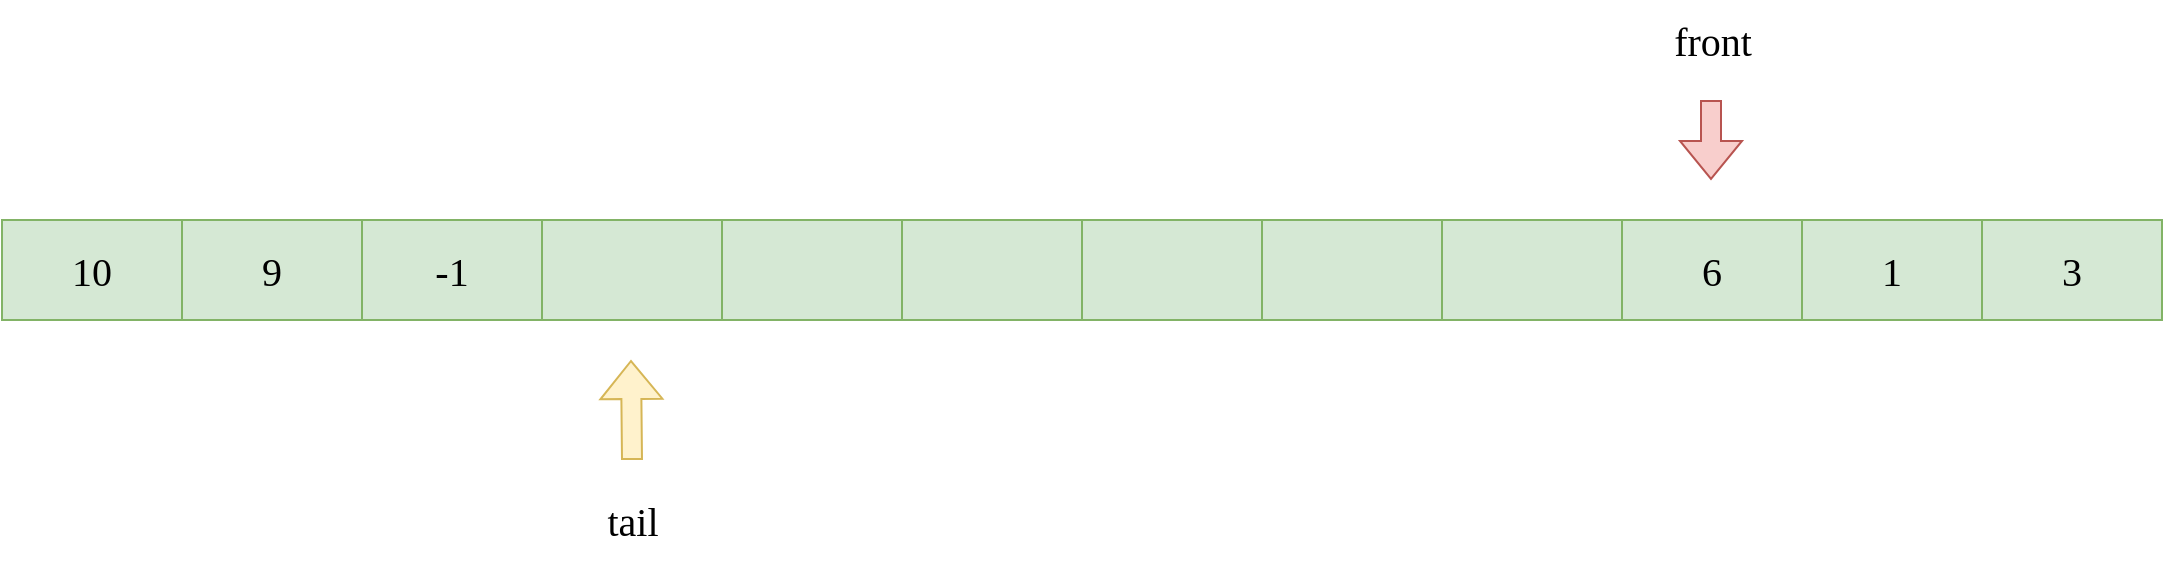 <mxfile version="20.2.3" type="device"><diagram id="E6mF8gN-AaRTJjgoNrtu" name="第 1 页"><mxGraphModel dx="1209" dy="852" grid="1" gridSize="10" guides="1" tooltips="1" connect="1" arrows="1" fold="1" page="1" pageScale="1" pageWidth="827" pageHeight="1169" math="0" shadow="0"><root><mxCell id="0"/><mxCell id="1" parent="0"/><mxCell id="XvL6Bz3mQmxl2px6WhqZ-1" value="10" style="rounded=0;whiteSpace=wrap;html=1;fontSize=20;fontFamily=Comic Sans MS;fillColor=#d5e8d4;strokeColor=#82b366;" vertex="1" parent="1"><mxGeometry x="240" y="280" width="90" height="50" as="geometry"/></mxCell><mxCell id="XvL6Bz3mQmxl2px6WhqZ-3" value="9" style="rounded=0;whiteSpace=wrap;html=1;fontSize=20;fontFamily=Comic Sans MS;fillColor=#d5e8d4;strokeColor=#82b366;" vertex="1" parent="1"><mxGeometry x="330" y="280" width="90" height="50" as="geometry"/></mxCell><mxCell id="XvL6Bz3mQmxl2px6WhqZ-4" value="-1" style="rounded=0;whiteSpace=wrap;html=1;fontSize=20;fontFamily=Comic Sans MS;fillColor=#d5e8d4;strokeColor=#82b366;" vertex="1" parent="1"><mxGeometry x="420" y="280" width="90" height="50" as="geometry"/></mxCell><mxCell id="XvL6Bz3mQmxl2px6WhqZ-5" value="" style="rounded=0;whiteSpace=wrap;fontSize=20;fontFamily=Comic Sans MS;fillColor=#d5e8d4;strokeColor=#82b366;html=1;" vertex="1" parent="1"><mxGeometry x="780" y="280" width="90" height="50" as="geometry"/></mxCell><mxCell id="XvL6Bz3mQmxl2px6WhqZ-6" value="" style="rounded=0;whiteSpace=wrap;fontSize=20;fontFamily=Comic Sans MS;fillColor=#d5e8d4;strokeColor=#82b366;html=1;" vertex="1" parent="1"><mxGeometry x="870" y="280" width="90" height="50" as="geometry"/></mxCell><mxCell id="XvL6Bz3mQmxl2px6WhqZ-7" value="" style="rounded=0;whiteSpace=wrap;html=1;fontSize=20;fontFamily=Comic Sans MS;fillColor=#d5e8d4;strokeColor=#82b366;" vertex="1" parent="1"><mxGeometry x="960" y="280" width="90" height="50" as="geometry"/></mxCell><mxCell id="XvL6Bz3mQmxl2px6WhqZ-8" value="" style="shape=flexArrow;endArrow=classic;html=1;rounded=0;fontFamily=Comic Sans MS;fontSize=20;fillColor=#f8cecc;strokeColor=#b85450;" edge="1" parent="1"><mxGeometry width="50" height="50" relative="1" as="geometry"><mxPoint x="1094.5" y="220" as="sourcePoint"/><mxPoint x="1094.5" y="260" as="targetPoint"/></mxGeometry></mxCell><mxCell id="XvL6Bz3mQmxl2px6WhqZ-9" value="front" style="text;html=1;align=center;verticalAlign=middle;resizable=0;points=[];autosize=1;strokeColor=none;fillColor=none;fontSize=20;fontFamily=Comic Sans MS;" vertex="1" parent="1"><mxGeometry x="1060" y="170" width="70" height="40" as="geometry"/></mxCell><mxCell id="XvL6Bz3mQmxl2px6WhqZ-10" value="" style="shape=flexArrow;endArrow=classic;rounded=0;fontFamily=Comic Sans MS;fontSize=20;fillColor=#fff2cc;strokeColor=#d6b656;html=1;" edge="1" parent="1"><mxGeometry width="50" height="50" relative="1" as="geometry"><mxPoint x="555" y="400" as="sourcePoint"/><mxPoint x="554.5" y="350" as="targetPoint"/></mxGeometry></mxCell><mxCell id="XvL6Bz3mQmxl2px6WhqZ-11" value="tail" style="text;html=1;align=center;verticalAlign=middle;resizable=0;points=[];autosize=1;strokeColor=none;fillColor=none;fontSize=20;fontFamily=Comic Sans MS;" vertex="1" parent="1"><mxGeometry x="530" y="410" width="50" height="40" as="geometry"/></mxCell><mxCell id="XvL6Bz3mQmxl2px6WhqZ-24" value="" style="rounded=0;whiteSpace=wrap;html=1;fontSize=20;fontFamily=Comic Sans MS;fillColor=#d5e8d4;strokeColor=#82b366;" vertex="1" parent="1"><mxGeometry x="510" y="280" width="90" height="50" as="geometry"/></mxCell><mxCell id="XvL6Bz3mQmxl2px6WhqZ-25" value="" style="rounded=0;whiteSpace=wrap;fontSize=20;fontFamily=Comic Sans MS;fillColor=#d5e8d4;strokeColor=#82b366;html=1;" vertex="1" parent="1"><mxGeometry x="600" y="280" width="90" height="50" as="geometry"/></mxCell><mxCell id="XvL6Bz3mQmxl2px6WhqZ-26" value="" style="rounded=0;whiteSpace=wrap;fontSize=20;fontFamily=Comic Sans MS;fillColor=#d5e8d4;strokeColor=#82b366;html=1;" vertex="1" parent="1"><mxGeometry x="690" y="280" width="90" height="50" as="geometry"/></mxCell><mxCell id="XvL6Bz3mQmxl2px6WhqZ-27" value="6" style="rounded=0;whiteSpace=wrap;html=1;fontSize=20;fontFamily=Comic Sans MS;fillColor=#d5e8d4;strokeColor=#82b366;" vertex="1" parent="1"><mxGeometry x="1050" y="280" width="90" height="50" as="geometry"/></mxCell><mxCell id="XvL6Bz3mQmxl2px6WhqZ-28" value="1" style="rounded=0;whiteSpace=wrap;html=1;fontSize=20;fontFamily=Comic Sans MS;fillColor=#d5e8d4;strokeColor=#82b366;" vertex="1" parent="1"><mxGeometry x="1140" y="280" width="90" height="50" as="geometry"/></mxCell><mxCell id="XvL6Bz3mQmxl2px6WhqZ-29" value="3" style="rounded=0;whiteSpace=wrap;html=1;fontSize=20;fontFamily=Comic Sans MS;fillColor=#d5e8d4;strokeColor=#82b366;" vertex="1" parent="1"><mxGeometry x="1230" y="280" width="90" height="50" as="geometry"/></mxCell></root></mxGraphModel></diagram></mxfile>